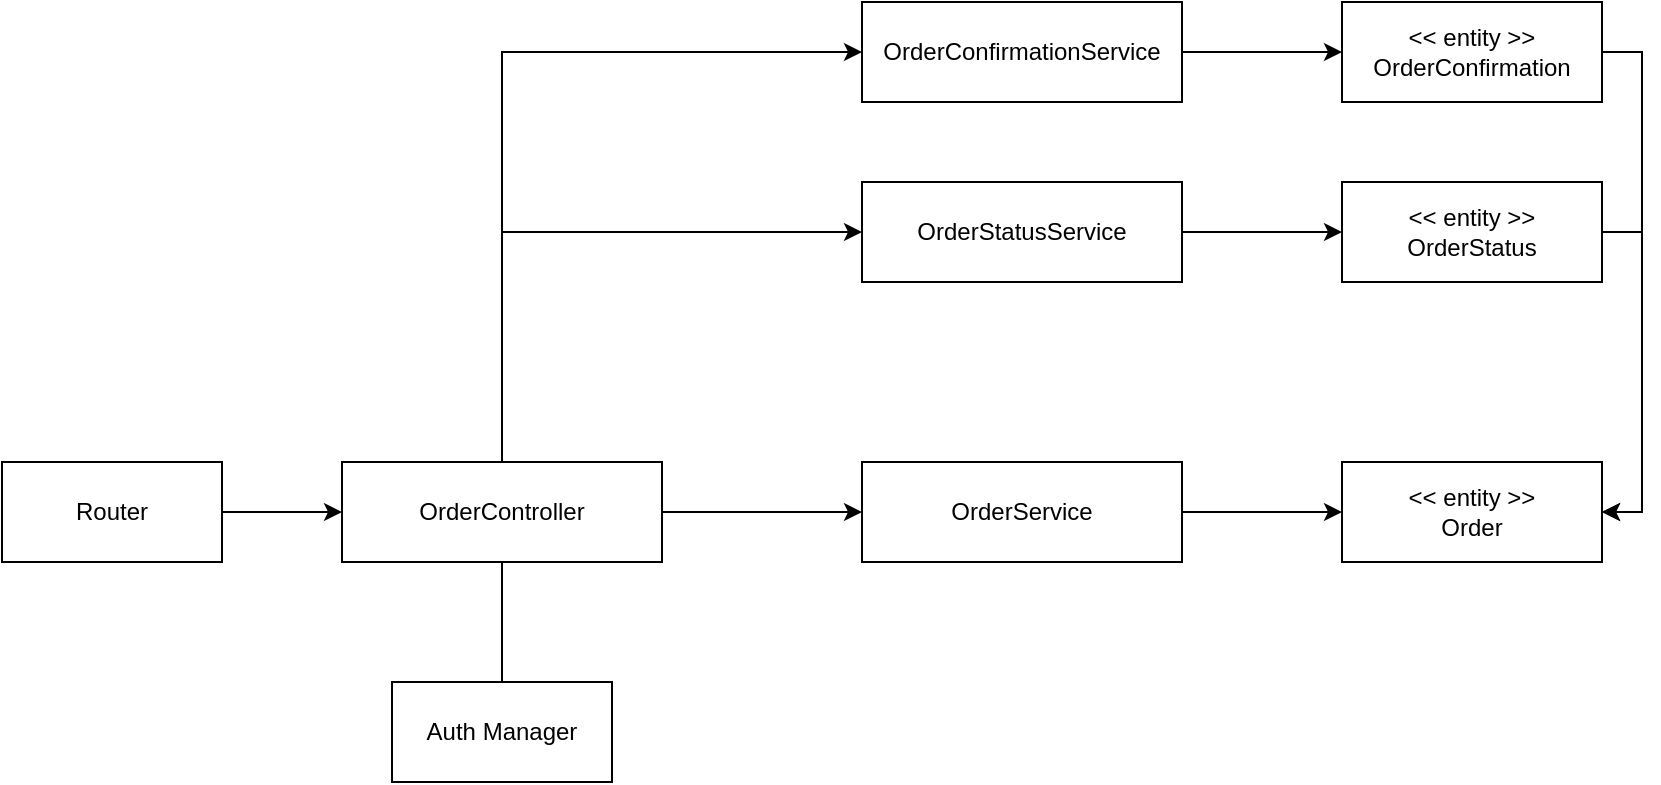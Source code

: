 <mxfile version="22.0.3" type="device" pages="3">
  <diagram name="Use Case" id="TEfxO8_WFks7vH1Z_05f">
    <mxGraphModel dx="1151" dy="1773" grid="1" gridSize="10" guides="1" tooltips="1" connect="1" arrows="1" fold="1" page="1" pageScale="1" pageWidth="850" pageHeight="1100" math="0" shadow="0">
      <root>
        <mxCell id="0" />
        <mxCell id="1" parent="0" />
        <mxCell id="fiiKQI696LGkyhBKNYqE-8" value="" style="edgeStyle=orthogonalEdgeStyle;rounded=0;orthogonalLoop=1;jettySize=auto;html=1;" edge="1" parent="1" source="fiiKQI696LGkyhBKNYqE-1" target="fiiKQI696LGkyhBKNYqE-5">
          <mxGeometry relative="1" as="geometry" />
        </mxCell>
        <mxCell id="fiiKQI696LGkyhBKNYqE-9" value="" style="edgeStyle=orthogonalEdgeStyle;rounded=0;orthogonalLoop=1;jettySize=auto;html=1;endArrow=none;endFill=0;" edge="1" parent="1" source="fiiKQI696LGkyhBKNYqE-1" target="fiiKQI696LGkyhBKNYqE-3">
          <mxGeometry relative="1" as="geometry" />
        </mxCell>
        <mxCell id="N1Z85GW_m6jJml6EbSMK-8" style="edgeStyle=orthogonalEdgeStyle;rounded=0;orthogonalLoop=1;jettySize=auto;html=1;entryX=0;entryY=0.5;entryDx=0;entryDy=0;exitX=0.5;exitY=0;exitDx=0;exitDy=0;" edge="1" parent="1" source="fiiKQI696LGkyhBKNYqE-1" target="N1Z85GW_m6jJml6EbSMK-1">
          <mxGeometry relative="1" as="geometry" />
        </mxCell>
        <mxCell id="N1Z85GW_m6jJml6EbSMK-9" style="edgeStyle=orthogonalEdgeStyle;rounded=0;orthogonalLoop=1;jettySize=auto;html=1;entryX=0;entryY=0.5;entryDx=0;entryDy=0;exitX=0.5;exitY=0;exitDx=0;exitDy=0;" edge="1" parent="1" source="fiiKQI696LGkyhBKNYqE-1" target="N1Z85GW_m6jJml6EbSMK-6">
          <mxGeometry relative="1" as="geometry" />
        </mxCell>
        <mxCell id="fiiKQI696LGkyhBKNYqE-1" value="OrderController" style="html=1;whiteSpace=wrap;" vertex="1" parent="1">
          <mxGeometry x="220" y="-20" width="160" height="50" as="geometry" />
        </mxCell>
        <mxCell id="fiiKQI696LGkyhBKNYqE-3" value="Auth Manager" style="html=1;whiteSpace=wrap;" vertex="1" parent="1">
          <mxGeometry x="245" y="90" width="110" height="50" as="geometry" />
        </mxCell>
        <mxCell id="fiiKQI696LGkyhBKNYqE-15" value="" style="edgeStyle=orthogonalEdgeStyle;rounded=0;orthogonalLoop=1;jettySize=auto;html=1;" edge="1" parent="1" source="fiiKQI696LGkyhBKNYqE-5" target="fiiKQI696LGkyhBKNYqE-12">
          <mxGeometry relative="1" as="geometry" />
        </mxCell>
        <mxCell id="fiiKQI696LGkyhBKNYqE-5" value="OrderService" style="html=1;whiteSpace=wrap;" vertex="1" parent="1">
          <mxGeometry x="480" y="-20" width="160" height="50" as="geometry" />
        </mxCell>
        <mxCell id="fiiKQI696LGkyhBKNYqE-12" value="&amp;lt;&amp;lt; entity &amp;gt;&amp;gt;&lt;br&gt;Order" style="html=1;whiteSpace=wrap;" vertex="1" parent="1">
          <mxGeometry x="720" y="-20" width="130" height="50" as="geometry" />
        </mxCell>
        <mxCell id="fiiKQI696LGkyhBKNYqE-35" style="edgeStyle=orthogonalEdgeStyle;rounded=0;orthogonalLoop=1;jettySize=auto;html=1;" edge="1" parent="1" source="fiiKQI696LGkyhBKNYqE-33" target="fiiKQI696LGkyhBKNYqE-1">
          <mxGeometry relative="1" as="geometry" />
        </mxCell>
        <mxCell id="fiiKQI696LGkyhBKNYqE-33" value="Router" style="html=1;whiteSpace=wrap;" vertex="1" parent="1">
          <mxGeometry x="50" y="-20" width="110" height="50" as="geometry" />
        </mxCell>
        <mxCell id="N1Z85GW_m6jJml6EbSMK-4" value="" style="edgeStyle=orthogonalEdgeStyle;rounded=0;orthogonalLoop=1;jettySize=auto;html=1;" edge="1" parent="1" source="N1Z85GW_m6jJml6EbSMK-1" target="N1Z85GW_m6jJml6EbSMK-3">
          <mxGeometry relative="1" as="geometry" />
        </mxCell>
        <mxCell id="N1Z85GW_m6jJml6EbSMK-1" value="OrderStatusService" style="html=1;whiteSpace=wrap;" vertex="1" parent="1">
          <mxGeometry x="480" y="-160" width="160" height="50" as="geometry" />
        </mxCell>
        <mxCell id="N1Z85GW_m6jJml6EbSMK-10" style="edgeStyle=orthogonalEdgeStyle;rounded=0;orthogonalLoop=1;jettySize=auto;html=1;entryX=1;entryY=0.5;entryDx=0;entryDy=0;exitX=1;exitY=0.5;exitDx=0;exitDy=0;" edge="1" parent="1" source="N1Z85GW_m6jJml6EbSMK-3" target="fiiKQI696LGkyhBKNYqE-12">
          <mxGeometry relative="1" as="geometry" />
        </mxCell>
        <mxCell id="N1Z85GW_m6jJml6EbSMK-3" value="&amp;lt;&amp;lt; entity &amp;gt;&amp;gt;&lt;br&gt;OrderStatus" style="html=1;whiteSpace=wrap;" vertex="1" parent="1">
          <mxGeometry x="720" y="-160" width="130" height="50" as="geometry" />
        </mxCell>
        <mxCell id="N1Z85GW_m6jJml6EbSMK-11" style="edgeStyle=orthogonalEdgeStyle;rounded=0;orthogonalLoop=1;jettySize=auto;html=1;entryX=1;entryY=0.5;entryDx=0;entryDy=0;exitX=1;exitY=0.5;exitDx=0;exitDy=0;" edge="1" parent="1" source="N1Z85GW_m6jJml6EbSMK-5" target="fiiKQI696LGkyhBKNYqE-12">
          <mxGeometry relative="1" as="geometry" />
        </mxCell>
        <mxCell id="N1Z85GW_m6jJml6EbSMK-5" value="&amp;lt;&amp;lt; entity &amp;gt;&amp;gt;&lt;br&gt;OrderConfirmation" style="html=1;whiteSpace=wrap;" vertex="1" parent="1">
          <mxGeometry x="720" y="-250" width="130" height="50" as="geometry" />
        </mxCell>
        <mxCell id="N1Z85GW_m6jJml6EbSMK-7" style="edgeStyle=orthogonalEdgeStyle;rounded=0;orthogonalLoop=1;jettySize=auto;html=1;" edge="1" parent="1" source="N1Z85GW_m6jJml6EbSMK-6" target="N1Z85GW_m6jJml6EbSMK-5">
          <mxGeometry relative="1" as="geometry" />
        </mxCell>
        <mxCell id="N1Z85GW_m6jJml6EbSMK-6" value="OrderConfirmationService" style="html=1;whiteSpace=wrap;" vertex="1" parent="1">
          <mxGeometry x="480" y="-250" width="160" height="50" as="geometry" />
        </mxCell>
      </root>
    </mxGraphModel>
  </diagram>
  <diagram id="AtcV4aKFvXnSEoEWO6WB" name="Logical">
    <mxGraphModel dx="2590" dy="2615" grid="1" gridSize="10" guides="1" tooltips="1" connect="1" arrows="1" fold="1" page="1" pageScale="1" pageWidth="850" pageHeight="1100" math="0" shadow="0">
      <root>
        <mxCell id="0" />
        <mxCell id="1" parent="0" />
        <mxCell id="vGsgT0Gbf7s0fRSy6tzb-1" value="" style="edgeStyle=orthogonalEdgeStyle;rounded=0;orthogonalLoop=1;jettySize=auto;html=1;" edge="1" parent="1" source="vGsgT0Gbf7s0fRSy6tzb-5" target="vGsgT0Gbf7s0fRSy6tzb-8">
          <mxGeometry relative="1" as="geometry" />
        </mxCell>
        <mxCell id="vGsgT0Gbf7s0fRSy6tzb-2" value="" style="edgeStyle=orthogonalEdgeStyle;rounded=0;orthogonalLoop=1;jettySize=auto;html=1;endArrow=none;endFill=0;" edge="1" parent="1" source="vGsgT0Gbf7s0fRSy6tzb-5" target="vGsgT0Gbf7s0fRSy6tzb-6">
          <mxGeometry relative="1" as="geometry" />
        </mxCell>
        <mxCell id="vGsgT0Gbf7s0fRSy6tzb-3" style="edgeStyle=orthogonalEdgeStyle;rounded=0;orthogonalLoop=1;jettySize=auto;html=1;entryX=0;entryY=0.5;entryDx=0;entryDy=0;exitX=0.5;exitY=0;exitDx=0;exitDy=0;" edge="1" parent="1" source="vGsgT0Gbf7s0fRSy6tzb-5" target="vGsgT0Gbf7s0fRSy6tzb-13">
          <mxGeometry relative="1" as="geometry" />
        </mxCell>
        <mxCell id="vGsgT0Gbf7s0fRSy6tzb-4" style="edgeStyle=orthogonalEdgeStyle;rounded=0;orthogonalLoop=1;jettySize=auto;html=1;entryX=0;entryY=0.5;entryDx=0;entryDy=0;exitX=0.5;exitY=0;exitDx=0;exitDy=0;" edge="1" parent="1" source="vGsgT0Gbf7s0fRSy6tzb-5" target="vGsgT0Gbf7s0fRSy6tzb-19">
          <mxGeometry relative="1" as="geometry" />
        </mxCell>
        <mxCell id="vGsgT0Gbf7s0fRSy6tzb-5" value="OrderController" style="html=1;whiteSpace=wrap;" vertex="1" parent="1">
          <mxGeometry x="220" y="-20" width="160" height="50" as="geometry" />
        </mxCell>
        <mxCell id="vGsgT0Gbf7s0fRSy6tzb-21" style="edgeStyle=orthogonalEdgeStyle;rounded=0;orthogonalLoop=1;jettySize=auto;html=1;" edge="1" parent="1" source="vGsgT0Gbf7s0fRSy6tzb-6" target="vGsgT0Gbf7s0fRSy6tzb-20">
          <mxGeometry relative="1" as="geometry" />
        </mxCell>
        <mxCell id="vGsgT0Gbf7s0fRSy6tzb-6" value="Auth Manager" style="html=1;whiteSpace=wrap;" vertex="1" parent="1">
          <mxGeometry x="245" y="70" width="110" height="50" as="geometry" />
        </mxCell>
        <mxCell id="vGsgT0Gbf7s0fRSy6tzb-7" value="" style="edgeStyle=orthogonalEdgeStyle;rounded=0;orthogonalLoop=1;jettySize=auto;html=1;" edge="1" parent="1" source="vGsgT0Gbf7s0fRSy6tzb-8" target="vGsgT0Gbf7s0fRSy6tzb-9">
          <mxGeometry relative="1" as="geometry" />
        </mxCell>
        <mxCell id="vGsgT0Gbf7s0fRSy6tzb-26" style="edgeStyle=orthogonalEdgeStyle;rounded=0;orthogonalLoop=1;jettySize=auto;html=1;exitX=0;exitY=0.25;exitDx=0;exitDy=0;entryX=1;entryY=0.5;entryDx=0;entryDy=0;" edge="1" parent="1" source="vGsgT0Gbf7s0fRSy6tzb-8" target="vGsgT0Gbf7s0fRSy6tzb-22">
          <mxGeometry relative="1" as="geometry" />
        </mxCell>
        <mxCell id="f30gwW_MKu_hwVnbn6P4-2" style="edgeStyle=orthogonalEdgeStyle;rounded=0;orthogonalLoop=1;jettySize=auto;html=1;entryX=0;entryY=0.5;entryDx=0;entryDy=0;" edge="1" parent="1" source="vGsgT0Gbf7s0fRSy6tzb-8" target="f30gwW_MKu_hwVnbn6P4-1">
          <mxGeometry relative="1" as="geometry" />
        </mxCell>
        <mxCell id="f30gwW_MKu_hwVnbn6P4-8" style="edgeStyle=orthogonalEdgeStyle;rounded=0;orthogonalLoop=1;jettySize=auto;html=1;entryX=0;entryY=0.5;entryDx=0;entryDy=0;" edge="1" parent="1" source="vGsgT0Gbf7s0fRSy6tzb-8" target="f30gwW_MKu_hwVnbn6P4-7">
          <mxGeometry relative="1" as="geometry" />
        </mxCell>
        <mxCell id="vGsgT0Gbf7s0fRSy6tzb-8" value="OrderService" style="html=1;whiteSpace=wrap;" vertex="1" parent="1">
          <mxGeometry x="480" y="-20" width="160" height="50" as="geometry" />
        </mxCell>
        <mxCell id="vGsgT0Gbf7s0fRSy6tzb-30" style="edgeStyle=orthogonalEdgeStyle;rounded=0;orthogonalLoop=1;jettySize=auto;html=1;exitX=0;exitY=0.25;exitDx=0;exitDy=0;entryX=0;entryY=0.5;entryDx=0;entryDy=0;" edge="1" parent="1" source="vGsgT0Gbf7s0fRSy6tzb-9" target="vGsgT0Gbf7s0fRSy6tzb-27">
          <mxGeometry relative="1" as="geometry" />
        </mxCell>
        <mxCell id="vGsgT0Gbf7s0fRSy6tzb-9" value="&amp;lt;&amp;lt; entity &amp;gt;&amp;gt;&lt;br&gt;Order" style="html=1;whiteSpace=wrap;" vertex="1" parent="1">
          <mxGeometry x="740" y="-20" width="130" height="50" as="geometry" />
        </mxCell>
        <mxCell id="vGsgT0Gbf7s0fRSy6tzb-10" style="edgeStyle=orthogonalEdgeStyle;rounded=0;orthogonalLoop=1;jettySize=auto;html=1;" edge="1" parent="1" source="vGsgT0Gbf7s0fRSy6tzb-11" target="vGsgT0Gbf7s0fRSy6tzb-5">
          <mxGeometry relative="1" as="geometry" />
        </mxCell>
        <mxCell id="vGsgT0Gbf7s0fRSy6tzb-11" value="Router" style="html=1;whiteSpace=wrap;" vertex="1" parent="1">
          <mxGeometry x="60" y="-20" width="110" height="50" as="geometry" />
        </mxCell>
        <mxCell id="vGsgT0Gbf7s0fRSy6tzb-12" value="" style="edgeStyle=orthogonalEdgeStyle;rounded=0;orthogonalLoop=1;jettySize=auto;html=1;" edge="1" parent="1" source="vGsgT0Gbf7s0fRSy6tzb-13" target="vGsgT0Gbf7s0fRSy6tzb-15">
          <mxGeometry relative="1" as="geometry" />
        </mxCell>
        <mxCell id="vGsgT0Gbf7s0fRSy6tzb-24" style="edgeStyle=orthogonalEdgeStyle;rounded=0;orthogonalLoop=1;jettySize=auto;html=1;entryX=1;entryY=0.5;entryDx=0;entryDy=0;exitX=0;exitY=0.25;exitDx=0;exitDy=0;" edge="1" parent="1" source="vGsgT0Gbf7s0fRSy6tzb-13" target="vGsgT0Gbf7s0fRSy6tzb-22">
          <mxGeometry relative="1" as="geometry" />
        </mxCell>
        <mxCell id="vGsgT0Gbf7s0fRSy6tzb-13" value="OrderStatusService" style="html=1;whiteSpace=wrap;" vertex="1" parent="1">
          <mxGeometry x="480" y="-110" width="160" height="50" as="geometry" />
        </mxCell>
        <mxCell id="vGsgT0Gbf7s0fRSy6tzb-14" style="edgeStyle=orthogonalEdgeStyle;rounded=0;orthogonalLoop=1;jettySize=auto;html=1;entryX=1;entryY=0.5;entryDx=0;entryDy=0;exitX=1;exitY=0.5;exitDx=0;exitDy=0;" edge="1" parent="1" source="vGsgT0Gbf7s0fRSy6tzb-15" target="vGsgT0Gbf7s0fRSy6tzb-9">
          <mxGeometry relative="1" as="geometry" />
        </mxCell>
        <mxCell id="vGsgT0Gbf7s0fRSy6tzb-29" style="edgeStyle=orthogonalEdgeStyle;rounded=0;orthogonalLoop=1;jettySize=auto;html=1;exitX=0;exitY=0.25;exitDx=0;exitDy=0;entryX=0;entryY=0.5;entryDx=0;entryDy=0;" edge="1" parent="1" source="vGsgT0Gbf7s0fRSy6tzb-15" target="vGsgT0Gbf7s0fRSy6tzb-27">
          <mxGeometry relative="1" as="geometry" />
        </mxCell>
        <mxCell id="vGsgT0Gbf7s0fRSy6tzb-15" value="&amp;lt;&amp;lt; entity &amp;gt;&amp;gt;&lt;br&gt;OrderStatus" style="html=1;whiteSpace=wrap;" vertex="1" parent="1">
          <mxGeometry x="740" y="-110" width="130" height="50" as="geometry" />
        </mxCell>
        <mxCell id="vGsgT0Gbf7s0fRSy6tzb-16" style="edgeStyle=orthogonalEdgeStyle;rounded=0;orthogonalLoop=1;jettySize=auto;html=1;entryX=1;entryY=0.5;entryDx=0;entryDy=0;exitX=1;exitY=0.5;exitDx=0;exitDy=0;" edge="1" parent="1" source="vGsgT0Gbf7s0fRSy6tzb-17" target="vGsgT0Gbf7s0fRSy6tzb-9">
          <mxGeometry relative="1" as="geometry" />
        </mxCell>
        <mxCell id="vGsgT0Gbf7s0fRSy6tzb-28" style="edgeStyle=orthogonalEdgeStyle;rounded=0;orthogonalLoop=1;jettySize=auto;html=1;exitX=0;exitY=0.25;exitDx=0;exitDy=0;entryX=0;entryY=0.5;entryDx=0;entryDy=0;" edge="1" parent="1" source="vGsgT0Gbf7s0fRSy6tzb-17" target="vGsgT0Gbf7s0fRSy6tzb-27">
          <mxGeometry relative="1" as="geometry" />
        </mxCell>
        <mxCell id="vGsgT0Gbf7s0fRSy6tzb-17" value="&amp;lt;&amp;lt; entity &amp;gt;&amp;gt;&lt;br&gt;OrderConfirmation" style="html=1;whiteSpace=wrap;" vertex="1" parent="1">
          <mxGeometry x="740" y="-200" width="130" height="50" as="geometry" />
        </mxCell>
        <mxCell id="vGsgT0Gbf7s0fRSy6tzb-18" style="edgeStyle=orthogonalEdgeStyle;rounded=0;orthogonalLoop=1;jettySize=auto;html=1;" edge="1" parent="1" source="vGsgT0Gbf7s0fRSy6tzb-19" target="vGsgT0Gbf7s0fRSy6tzb-17">
          <mxGeometry relative="1" as="geometry" />
        </mxCell>
        <mxCell id="vGsgT0Gbf7s0fRSy6tzb-25" style="edgeStyle=orthogonalEdgeStyle;rounded=0;orthogonalLoop=1;jettySize=auto;html=1;exitX=0;exitY=0.25;exitDx=0;exitDy=0;entryX=1;entryY=0.5;entryDx=0;entryDy=0;" edge="1" parent="1" source="vGsgT0Gbf7s0fRSy6tzb-19" target="vGsgT0Gbf7s0fRSy6tzb-22">
          <mxGeometry relative="1" as="geometry" />
        </mxCell>
        <mxCell id="vGsgT0Gbf7s0fRSy6tzb-19" value="OrderConfirmationService" style="html=1;whiteSpace=wrap;" vertex="1" parent="1">
          <mxGeometry x="480" y="-200" width="160" height="50" as="geometry" />
        </mxCell>
        <mxCell id="vGsgT0Gbf7s0fRSy6tzb-20" value="KeycloakClient" style="html=1;whiteSpace=wrap;" vertex="1" parent="1">
          <mxGeometry x="245" y="150" width="110" height="50" as="geometry" />
        </mxCell>
        <mxCell id="vGsgT0Gbf7s0fRSy6tzb-31" style="edgeStyle=orthogonalEdgeStyle;rounded=0;orthogonalLoop=1;jettySize=auto;html=1;entryX=0;entryY=0.25;entryDx=0;entryDy=0;exitX=1;exitY=0.25;exitDx=0;exitDy=0;" edge="1" parent="1" source="vGsgT0Gbf7s0fRSy6tzb-22" target="vGsgT0Gbf7s0fRSy6tzb-27">
          <mxGeometry relative="1" as="geometry" />
        </mxCell>
        <mxCell id="f30gwW_MKu_hwVnbn6P4-5" style="edgeStyle=orthogonalEdgeStyle;rounded=0;orthogonalLoop=1;jettySize=auto;html=1;" edge="1" parent="1" source="vGsgT0Gbf7s0fRSy6tzb-22" target="f30gwW_MKu_hwVnbn6P4-3">
          <mxGeometry relative="1" as="geometry" />
        </mxCell>
        <mxCell id="vGsgT0Gbf7s0fRSy6tzb-22" value="&amp;lt;&amp;lt; abstract &amp;gt;&amp;gt;&lt;br&gt;BaseService" style="html=1;whiteSpace=wrap;" vertex="1" parent="1">
          <mxGeometry x="280" y="-320" width="160" height="50" as="geometry" />
        </mxCell>
        <mxCell id="vGsgT0Gbf7s0fRSy6tzb-27" value="&amp;lt;&amp;lt; abstract &amp;gt;&amp;gt;&lt;br&gt;BaseEntity" style="html=1;whiteSpace=wrap;" vertex="1" parent="1">
          <mxGeometry x="740" y="-320" width="130" height="50" as="geometry" />
        </mxCell>
        <mxCell id="f30gwW_MKu_hwVnbn6P4-1" value="OrderDTO" style="html=1;whiteSpace=wrap;" vertex="1" parent="1">
          <mxGeometry x="740" y="70" width="130" height="50" as="geometry" />
        </mxCell>
        <mxCell id="f30gwW_MKu_hwVnbn6P4-6" style="edgeStyle=orthogonalEdgeStyle;rounded=0;orthogonalLoop=1;jettySize=auto;html=1;" edge="1" parent="1" source="f30gwW_MKu_hwVnbn6P4-3" target="f30gwW_MKu_hwVnbn6P4-4">
          <mxGeometry relative="1" as="geometry" />
        </mxCell>
        <mxCell id="f30gwW_MKu_hwVnbn6P4-3" value="SessionManager" style="html=1;whiteSpace=wrap;" vertex="1" parent="1">
          <mxGeometry x="280" y="-420" width="160" height="50" as="geometry" />
        </mxCell>
        <mxCell id="f30gwW_MKu_hwVnbn6P4-4" value="Session" style="html=1;whiteSpace=wrap;" vertex="1" parent="1">
          <mxGeometry x="280" y="-510" width="160" height="50" as="geometry" />
        </mxCell>
        <mxCell id="f30gwW_MKu_hwVnbn6P4-7" value="OrderStatusUpdateDTO" style="html=1;whiteSpace=wrap;" vertex="1" parent="1">
          <mxGeometry x="740" y="140" width="130" height="50" as="geometry" />
        </mxCell>
      </root>
    </mxGraphModel>
  </diagram>
  <diagram id="VAT3mY56ua2n9i9pOg9V" name="Implementation">
    <mxGraphModel dx="2590" dy="2615" grid="1" gridSize="10" guides="1" tooltips="1" connect="1" arrows="1" fold="1" page="1" pageScale="1" pageWidth="850" pageHeight="1100" math="0" shadow="0">
      <root>
        <mxCell id="0" />
        <mxCell id="1" parent="0" />
        <mxCell id="kRkmtS1reu3eZ43qBKc3-1" value="" style="edgeStyle=orthogonalEdgeStyle;rounded=0;orthogonalLoop=1;jettySize=auto;html=1;" edge="1" parent="1" source="kRkmtS1reu3eZ43qBKc3-5" target="kRkmtS1reu3eZ43qBKc3-12">
          <mxGeometry relative="1" as="geometry" />
        </mxCell>
        <mxCell id="kRkmtS1reu3eZ43qBKc3-2" value="" style="edgeStyle=orthogonalEdgeStyle;rounded=0;orthogonalLoop=1;jettySize=auto;html=1;endArrow=none;endFill=0;" edge="1" parent="1" source="kRkmtS1reu3eZ43qBKc3-5" target="kRkmtS1reu3eZ43qBKc3-7">
          <mxGeometry relative="1" as="geometry" />
        </mxCell>
        <mxCell id="kRkmtS1reu3eZ43qBKc3-3" style="edgeStyle=orthogonalEdgeStyle;rounded=0;orthogonalLoop=1;jettySize=auto;html=1;entryX=0;entryY=0.5;entryDx=0;entryDy=0;exitX=0.5;exitY=0;exitDx=0;exitDy=0;" edge="1" parent="1" source="kRkmtS1reu3eZ43qBKc3-5" target="kRkmtS1reu3eZ43qBKc3-19">
          <mxGeometry relative="1" as="geometry" />
        </mxCell>
        <mxCell id="kRkmtS1reu3eZ43qBKc3-4" style="edgeStyle=orthogonalEdgeStyle;rounded=0;orthogonalLoop=1;jettySize=auto;html=1;entryX=0;entryY=0.5;entryDx=0;entryDy=0;exitX=0.5;exitY=0;exitDx=0;exitDy=0;" edge="1" parent="1" source="kRkmtS1reu3eZ43qBKc3-5" target="kRkmtS1reu3eZ43qBKc3-28">
          <mxGeometry relative="1" as="geometry" />
        </mxCell>
        <mxCell id="kRkmtS1reu3eZ43qBKc3-5" value="OrderController" style="html=1;whiteSpace=wrap;" vertex="1" parent="1">
          <mxGeometry x="220" y="-20" width="160" height="50" as="geometry" />
        </mxCell>
        <mxCell id="kRkmtS1reu3eZ43qBKc3-6" style="edgeStyle=orthogonalEdgeStyle;rounded=0;orthogonalLoop=1;jettySize=auto;html=1;" edge="1" parent="1" source="kRkmtS1reu3eZ43qBKc3-7" target="kRkmtS1reu3eZ43qBKc3-29">
          <mxGeometry relative="1" as="geometry" />
        </mxCell>
        <mxCell id="kRkmtS1reu3eZ43qBKc3-7" value="Auth Manager" style="html=1;whiteSpace=wrap;" vertex="1" parent="1">
          <mxGeometry x="245" y="70" width="110" height="50" as="geometry" />
        </mxCell>
        <mxCell id="kRkmtS1reu3eZ43qBKc3-8" value="" style="edgeStyle=orthogonalEdgeStyle;rounded=0;orthogonalLoop=1;jettySize=auto;html=1;" edge="1" parent="1" source="kRkmtS1reu3eZ43qBKc3-12" target="kRkmtS1reu3eZ43qBKc3-14">
          <mxGeometry relative="1" as="geometry" />
        </mxCell>
        <mxCell id="kRkmtS1reu3eZ43qBKc3-9" style="edgeStyle=orthogonalEdgeStyle;rounded=0;orthogonalLoop=1;jettySize=auto;html=1;exitX=0;exitY=0.25;exitDx=0;exitDy=0;entryX=1;entryY=0.5;entryDx=0;entryDy=0;" edge="1" parent="1" source="kRkmtS1reu3eZ43qBKc3-12" target="kRkmtS1reu3eZ43qBKc3-32">
          <mxGeometry relative="1" as="geometry" />
        </mxCell>
        <mxCell id="kRkmtS1reu3eZ43qBKc3-10" style="edgeStyle=orthogonalEdgeStyle;rounded=0;orthogonalLoop=1;jettySize=auto;html=1;entryX=0;entryY=0.5;entryDx=0;entryDy=0;" edge="1" parent="1" source="kRkmtS1reu3eZ43qBKc3-12" target="kRkmtS1reu3eZ43qBKc3-34">
          <mxGeometry relative="1" as="geometry" />
        </mxCell>
        <mxCell id="kRkmtS1reu3eZ43qBKc3-11" style="edgeStyle=orthogonalEdgeStyle;rounded=0;orthogonalLoop=1;jettySize=auto;html=1;entryX=0;entryY=0.5;entryDx=0;entryDy=0;" edge="1" parent="1" source="kRkmtS1reu3eZ43qBKc3-12" target="kRkmtS1reu3eZ43qBKc3-38">
          <mxGeometry relative="1" as="geometry" />
        </mxCell>
        <mxCell id="XG4IslfV-Pxhvq0_3yna-45" style="edgeStyle=orthogonalEdgeStyle;rounded=0;orthogonalLoop=1;jettySize=auto;html=1;entryX=0;entryY=0.5;entryDx=0;entryDy=0;" edge="1" parent="1" source="kRkmtS1reu3eZ43qBKc3-12" target="XG4IslfV-Pxhvq0_3yna-44">
          <mxGeometry relative="1" as="geometry" />
        </mxCell>
        <mxCell id="kRkmtS1reu3eZ43qBKc3-12" value="OrderService" style="html=1;whiteSpace=wrap;" vertex="1" parent="1">
          <mxGeometry x="480" y="-20" width="160" height="50" as="geometry" />
        </mxCell>
        <mxCell id="kRkmtS1reu3eZ43qBKc3-13" style="edgeStyle=orthogonalEdgeStyle;rounded=0;orthogonalLoop=1;jettySize=auto;html=1;exitX=0;exitY=0.25;exitDx=0;exitDy=0;entryX=0;entryY=0.5;entryDx=0;entryDy=0;" edge="1" parent="1" source="kRkmtS1reu3eZ43qBKc3-14" target="kRkmtS1reu3eZ43qBKc3-33">
          <mxGeometry relative="1" as="geometry" />
        </mxCell>
        <mxCell id="kRkmtS1reu3eZ43qBKc3-14" value="&amp;lt;&amp;lt; entity &amp;gt;&amp;gt;&lt;br&gt;Order" style="html=1;whiteSpace=wrap;" vertex="1" parent="1">
          <mxGeometry x="740" y="-20" width="130" height="50" as="geometry" />
        </mxCell>
        <mxCell id="kRkmtS1reu3eZ43qBKc3-15" style="edgeStyle=orthogonalEdgeStyle;rounded=0;orthogonalLoop=1;jettySize=auto;html=1;" edge="1" parent="1" source="kRkmtS1reu3eZ43qBKc3-16" target="kRkmtS1reu3eZ43qBKc3-5">
          <mxGeometry relative="1" as="geometry" />
        </mxCell>
        <mxCell id="kRkmtS1reu3eZ43qBKc3-16" value="Router" style="html=1;whiteSpace=wrap;" vertex="1" parent="1">
          <mxGeometry x="60" y="-20" width="110" height="50" as="geometry" />
        </mxCell>
        <mxCell id="kRkmtS1reu3eZ43qBKc3-17" value="" style="edgeStyle=orthogonalEdgeStyle;rounded=0;orthogonalLoop=1;jettySize=auto;html=1;" edge="1" parent="1" source="kRkmtS1reu3eZ43qBKc3-19" target="kRkmtS1reu3eZ43qBKc3-22">
          <mxGeometry relative="1" as="geometry" />
        </mxCell>
        <mxCell id="kRkmtS1reu3eZ43qBKc3-18" style="edgeStyle=orthogonalEdgeStyle;rounded=0;orthogonalLoop=1;jettySize=auto;html=1;entryX=1;entryY=0.5;entryDx=0;entryDy=0;exitX=0;exitY=0.25;exitDx=0;exitDy=0;" edge="1" parent="1" source="kRkmtS1reu3eZ43qBKc3-19" target="kRkmtS1reu3eZ43qBKc3-32">
          <mxGeometry relative="1" as="geometry" />
        </mxCell>
        <mxCell id="kRkmtS1reu3eZ43qBKc3-19" value="OrderStatusService" style="html=1;whiteSpace=wrap;" vertex="1" parent="1">
          <mxGeometry x="480" y="-110" width="160" height="50" as="geometry" />
        </mxCell>
        <mxCell id="kRkmtS1reu3eZ43qBKc3-20" style="edgeStyle=orthogonalEdgeStyle;rounded=0;orthogonalLoop=1;jettySize=auto;html=1;entryX=1;entryY=0.5;entryDx=0;entryDy=0;exitX=1;exitY=0.5;exitDx=0;exitDy=0;" edge="1" parent="1" source="kRkmtS1reu3eZ43qBKc3-22" target="kRkmtS1reu3eZ43qBKc3-14">
          <mxGeometry relative="1" as="geometry" />
        </mxCell>
        <mxCell id="kRkmtS1reu3eZ43qBKc3-21" style="edgeStyle=orthogonalEdgeStyle;rounded=0;orthogonalLoop=1;jettySize=auto;html=1;exitX=0;exitY=0.25;exitDx=0;exitDy=0;entryX=0;entryY=0.5;entryDx=0;entryDy=0;" edge="1" parent="1" source="kRkmtS1reu3eZ43qBKc3-22" target="kRkmtS1reu3eZ43qBKc3-33">
          <mxGeometry relative="1" as="geometry" />
        </mxCell>
        <mxCell id="kRkmtS1reu3eZ43qBKc3-22" value="&amp;lt;&amp;lt; entity &amp;gt;&amp;gt;&lt;br&gt;OrderStatus" style="html=1;whiteSpace=wrap;" vertex="1" parent="1">
          <mxGeometry x="740" y="-110" width="130" height="50" as="geometry" />
        </mxCell>
        <mxCell id="kRkmtS1reu3eZ43qBKc3-23" style="edgeStyle=orthogonalEdgeStyle;rounded=0;orthogonalLoop=1;jettySize=auto;html=1;entryX=1;entryY=0.5;entryDx=0;entryDy=0;exitX=1;exitY=0.5;exitDx=0;exitDy=0;" edge="1" parent="1" source="kRkmtS1reu3eZ43qBKc3-25" target="kRkmtS1reu3eZ43qBKc3-14">
          <mxGeometry relative="1" as="geometry" />
        </mxCell>
        <mxCell id="kRkmtS1reu3eZ43qBKc3-24" style="edgeStyle=orthogonalEdgeStyle;rounded=0;orthogonalLoop=1;jettySize=auto;html=1;exitX=0;exitY=0.25;exitDx=0;exitDy=0;entryX=0;entryY=0.5;entryDx=0;entryDy=0;" edge="1" parent="1" source="kRkmtS1reu3eZ43qBKc3-25" target="kRkmtS1reu3eZ43qBKc3-33">
          <mxGeometry relative="1" as="geometry" />
        </mxCell>
        <mxCell id="kRkmtS1reu3eZ43qBKc3-25" value="&amp;lt;&amp;lt; entity &amp;gt;&amp;gt;&lt;br&gt;OrderConfirmation" style="html=1;whiteSpace=wrap;" vertex="1" parent="1">
          <mxGeometry x="740" y="-200" width="130" height="50" as="geometry" />
        </mxCell>
        <mxCell id="kRkmtS1reu3eZ43qBKc3-26" style="edgeStyle=orthogonalEdgeStyle;rounded=0;orthogonalLoop=1;jettySize=auto;html=1;" edge="1" parent="1" source="kRkmtS1reu3eZ43qBKc3-28" target="kRkmtS1reu3eZ43qBKc3-25">
          <mxGeometry relative="1" as="geometry" />
        </mxCell>
        <mxCell id="kRkmtS1reu3eZ43qBKc3-27" style="edgeStyle=orthogonalEdgeStyle;rounded=0;orthogonalLoop=1;jettySize=auto;html=1;exitX=0;exitY=0.25;exitDx=0;exitDy=0;entryX=1;entryY=0.5;entryDx=0;entryDy=0;" edge="1" parent="1" source="kRkmtS1reu3eZ43qBKc3-28" target="kRkmtS1reu3eZ43qBKc3-32">
          <mxGeometry relative="1" as="geometry" />
        </mxCell>
        <mxCell id="kRkmtS1reu3eZ43qBKc3-28" value="OrderConfirmationService" style="html=1;whiteSpace=wrap;" vertex="1" parent="1">
          <mxGeometry x="480" y="-200" width="160" height="50" as="geometry" />
        </mxCell>
        <mxCell id="kRkmtS1reu3eZ43qBKc3-29" value="KeycloakClient" style="html=1;whiteSpace=wrap;" vertex="1" parent="1">
          <mxGeometry x="245" y="150" width="110" height="50" as="geometry" />
        </mxCell>
        <mxCell id="kRkmtS1reu3eZ43qBKc3-30" style="edgeStyle=orthogonalEdgeStyle;rounded=0;orthogonalLoop=1;jettySize=auto;html=1;entryX=0;entryY=0.25;entryDx=0;entryDy=0;exitX=1;exitY=0.25;exitDx=0;exitDy=0;" edge="1" parent="1" source="kRkmtS1reu3eZ43qBKc3-32" target="kRkmtS1reu3eZ43qBKc3-33">
          <mxGeometry relative="1" as="geometry" />
        </mxCell>
        <mxCell id="kRkmtS1reu3eZ43qBKc3-31" style="edgeStyle=orthogonalEdgeStyle;rounded=0;orthogonalLoop=1;jettySize=auto;html=1;" edge="1" parent="1" source="kRkmtS1reu3eZ43qBKc3-32" target="kRkmtS1reu3eZ43qBKc3-36">
          <mxGeometry relative="1" as="geometry" />
        </mxCell>
        <mxCell id="kRkmtS1reu3eZ43qBKc3-32" value="BaseService&lt;br&gt;{abstract}" style="html=1;whiteSpace=wrap;" vertex="1" parent="1">
          <mxGeometry x="280" y="-320" width="160" height="50" as="geometry" />
        </mxCell>
        <mxCell id="kRkmtS1reu3eZ43qBKc3-33" value="&amp;lt;&amp;lt; entity &amp;gt;&amp;gt;&lt;br&gt;BaseEntity&lt;br&gt;{abstract}" style="html=1;whiteSpace=wrap;" vertex="1" parent="1">
          <mxGeometry x="740" y="-320" width="130" height="50" as="geometry" />
        </mxCell>
        <mxCell id="kRkmtS1reu3eZ43qBKc3-34" value="OrderDTO" style="html=1;whiteSpace=wrap;" vertex="1" parent="1">
          <mxGeometry x="740" y="100" width="130" height="50" as="geometry" />
        </mxCell>
        <mxCell id="kRkmtS1reu3eZ43qBKc3-35" style="edgeStyle=orthogonalEdgeStyle;rounded=0;orthogonalLoop=1;jettySize=auto;html=1;" edge="1" parent="1" source="kRkmtS1reu3eZ43qBKc3-36" target="kRkmtS1reu3eZ43qBKc3-37">
          <mxGeometry relative="1" as="geometry" />
        </mxCell>
        <mxCell id="kRkmtS1reu3eZ43qBKc3-36" value="SessionManager" style="html=1;whiteSpace=wrap;" vertex="1" parent="1">
          <mxGeometry x="280" y="-420" width="160" height="50" as="geometry" />
        </mxCell>
        <mxCell id="kRkmtS1reu3eZ43qBKc3-37" value="Session" style="html=1;whiteSpace=wrap;" vertex="1" parent="1">
          <mxGeometry x="280" y="-510" width="160" height="50" as="geometry" />
        </mxCell>
        <mxCell id="kRkmtS1reu3eZ43qBKc3-38" value="OrderStatusUpdateDTO" style="html=1;whiteSpace=wrap;" vertex="1" parent="1">
          <mxGeometry x="740" y="170" width="130" height="50" as="geometry" />
        </mxCell>
        <mxCell id="XG4IslfV-Pxhvq0_3yna-9" value="&lt;span style=&quot;font-weight: normal;&quot;&gt;&amp;lt;&amp;lt; entity &amp;gt;&amp;gt;&lt;/span&gt;&lt;br&gt;BaseEntity&lt;br&gt;&lt;span style=&quot;font-weight: normal;&quot;&gt;{abstract}&lt;/span&gt;" style="swimlane;fontStyle=1;align=center;verticalAlign=top;childLayout=stackLayout;horizontal=1;startSize=60;horizontalStack=0;resizeParent=1;resizeParentMax=0;resizeLast=0;collapsible=1;marginBottom=0;whiteSpace=wrap;html=1;" vertex="1" parent="1">
          <mxGeometry x="1820" y="-890" width="220" height="94" as="geometry" />
        </mxCell>
        <mxCell id="XG4IslfV-Pxhvq0_3yna-11" value="" style="line;strokeWidth=1;fillColor=none;align=left;verticalAlign=middle;spacingTop=-1;spacingLeft=3;spacingRight=3;rotatable=0;labelPosition=right;points=[];portConstraint=eastwest;strokeColor=inherit;" vertex="1" parent="XG4IslfV-Pxhvq0_3yna-9">
          <mxGeometry y="60" width="220" height="8" as="geometry" />
        </mxCell>
        <mxCell id="XG4IslfV-Pxhvq0_3yna-12" value="- __tablename__(): str" style="text;strokeColor=none;fillColor=none;align=left;verticalAlign=top;spacingLeft=4;spacingRight=4;overflow=hidden;rotatable=0;points=[[0,0.5],[1,0.5]];portConstraint=eastwest;whiteSpace=wrap;html=1;" vertex="1" parent="XG4IslfV-Pxhvq0_3yna-9">
          <mxGeometry y="68" width="220" height="26" as="geometry" />
        </mxCell>
        <mxCell id="XG4IslfV-Pxhvq0_3yna-25" style="edgeStyle=orthogonalEdgeStyle;rounded=0;orthogonalLoop=1;jettySize=auto;html=1;endArrow=block;endFill=0;" edge="1" parent="1" source="XG4IslfV-Pxhvq0_3yna-26" target="XG4IslfV-Pxhvq0_3yna-9">
          <mxGeometry relative="1" as="geometry">
            <mxPoint x="1930" y="-661" as="sourcePoint" />
          </mxGeometry>
        </mxCell>
        <mxCell id="XG4IslfV-Pxhvq0_3yna-26" value="&lt;span style=&quot;font-weight: normal;&quot;&gt;&amp;lt;&amp;lt; entity &amp;gt;&amp;gt;&lt;/span&gt;&lt;br&gt;TimeStamped&lt;br&gt;&lt;span style=&quot;font-weight: normal;&quot;&gt;{abstract}&lt;/span&gt;" style="swimlane;fontStyle=1;align=center;verticalAlign=top;childLayout=stackLayout;horizontal=1;startSize=60;horizontalStack=0;resizeParent=1;resizeParentMax=0;resizeLast=0;collapsible=1;marginBottom=0;whiteSpace=wrap;html=1;" vertex="1" parent="1">
          <mxGeometry x="1820" y="-750" width="220" height="120" as="geometry" />
        </mxCell>
        <mxCell id="XG4IslfV-Pxhvq0_3yna-28" value="- createdAt: timestamp" style="text;strokeColor=none;fillColor=none;align=left;verticalAlign=top;spacingLeft=4;spacingRight=4;overflow=hidden;rotatable=0;points=[[0,0.5],[1,0.5]];portConstraint=eastwest;whiteSpace=wrap;html=1;" vertex="1" parent="XG4IslfV-Pxhvq0_3yna-26">
          <mxGeometry y="60" width="220" height="26" as="geometry" />
        </mxCell>
        <mxCell id="XG4IslfV-Pxhvq0_3yna-29" value="- updatedAt: timestamp" style="text;strokeColor=none;fillColor=none;align=left;verticalAlign=top;spacingLeft=4;spacingRight=4;overflow=hidden;rotatable=0;points=[[0,0.5],[1,0.5]];portConstraint=eastwest;whiteSpace=wrap;html=1;" vertex="1" parent="XG4IslfV-Pxhvq0_3yna-26">
          <mxGeometry y="86" width="220" height="26" as="geometry" />
        </mxCell>
        <mxCell id="XG4IslfV-Pxhvq0_3yna-30" value="" style="line;strokeWidth=1;fillColor=none;align=left;verticalAlign=middle;spacingTop=-1;spacingLeft=3;spacingRight=3;rotatable=0;labelPosition=right;points=[];portConstraint=eastwest;strokeColor=inherit;" vertex="1" parent="XG4IslfV-Pxhvq0_3yna-26">
          <mxGeometry y="112" width="220" height="8" as="geometry" />
        </mxCell>
        <mxCell id="XG4IslfV-Pxhvq0_3yna-37" style="edgeStyle=orthogonalEdgeStyle;rounded=0;orthogonalLoop=1;jettySize=auto;html=1;endArrow=block;endFill=0;" edge="1" parent="1" source="XG4IslfV-Pxhvq0_3yna-32" target="XG4IslfV-Pxhvq0_3yna-26">
          <mxGeometry relative="1" as="geometry" />
        </mxCell>
        <mxCell id="XG4IslfV-Pxhvq0_3yna-32" value="&lt;span style=&quot;font-weight: normal;&quot;&gt;&amp;lt;&amp;lt; entity &amp;gt;&amp;gt;&lt;/span&gt;&lt;br&gt;TimeStampedWithId&lt;br&gt;&lt;span style=&quot;font-weight: normal;&quot;&gt;{abstract}&lt;/span&gt;" style="swimlane;fontStyle=1;align=center;verticalAlign=top;childLayout=stackLayout;horizontal=1;startSize=60;horizontalStack=0;resizeParent=1;resizeParentMax=0;resizeLast=0;collapsible=1;marginBottom=0;whiteSpace=wrap;html=1;" vertex="1" parent="1">
          <mxGeometry x="1820" y="-590" width="220" height="94" as="geometry" />
        </mxCell>
        <mxCell id="XG4IslfV-Pxhvq0_3yna-33" value="- id: uuid" style="text;strokeColor=none;fillColor=none;align=left;verticalAlign=top;spacingLeft=4;spacingRight=4;overflow=hidden;rotatable=0;points=[[0,0.5],[1,0.5]];portConstraint=eastwest;whiteSpace=wrap;html=1;" vertex="1" parent="XG4IslfV-Pxhvq0_3yna-32">
          <mxGeometry y="60" width="220" height="26" as="geometry" />
        </mxCell>
        <mxCell id="XG4IslfV-Pxhvq0_3yna-35" value="" style="line;strokeWidth=1;fillColor=none;align=left;verticalAlign=middle;spacingTop=-1;spacingLeft=3;spacingRight=3;rotatable=0;labelPosition=right;points=[];portConstraint=eastwest;strokeColor=inherit;" vertex="1" parent="XG4IslfV-Pxhvq0_3yna-32">
          <mxGeometry y="86" width="220" height="8" as="geometry" />
        </mxCell>
        <mxCell id="XG4IslfV-Pxhvq0_3yna-39" value="BaseService&lt;br&gt;&lt;span style=&quot;font-weight: normal;&quot;&gt;{abstract}&lt;/span&gt;" style="swimlane;fontStyle=1;align=center;verticalAlign=top;childLayout=stackLayout;horizontal=1;startSize=50;horizontalStack=0;resizeParent=1;resizeParentMax=0;resizeLast=0;collapsible=1;marginBottom=0;whiteSpace=wrap;html=1;" vertex="1" parent="1">
          <mxGeometry x="270" y="-760" width="220" height="84" as="geometry" />
        </mxCell>
        <mxCell id="XG4IslfV-Pxhvq0_3yna-40" value="" style="line;strokeWidth=1;fillColor=none;align=left;verticalAlign=middle;spacingTop=-1;spacingLeft=3;spacingRight=3;rotatable=0;labelPosition=right;points=[];portConstraint=eastwest;strokeColor=inherit;" vertex="1" parent="XG4IslfV-Pxhvq0_3yna-39">
          <mxGeometry y="50" width="220" height="8" as="geometry" />
        </mxCell>
        <mxCell id="XG4IslfV-Pxhvq0_3yna-41" value="- __tablename__(): str" style="text;strokeColor=none;fillColor=none;align=left;verticalAlign=top;spacingLeft=4;spacingRight=4;overflow=hidden;rotatable=0;points=[[0,0.5],[1,0.5]];portConstraint=eastwest;whiteSpace=wrap;html=1;" vertex="1" parent="XG4IslfV-Pxhvq0_3yna-39">
          <mxGeometry y="58" width="220" height="26" as="geometry" />
        </mxCell>
        <mxCell id="XG4IslfV-Pxhvq0_3yna-44" value="UserDTO" style="html=1;whiteSpace=wrap;" vertex="1" parent="1">
          <mxGeometry x="740" y="240" width="130" height="50" as="geometry" />
        </mxCell>
        <mxCell id="XG4IslfV-Pxhvq0_3yna-50" style="edgeStyle=orthogonalEdgeStyle;rounded=0;orthogonalLoop=1;jettySize=auto;html=1;endArrow=block;endFill=0;dashed=1;" edge="1" parent="1" source="XG4IslfV-Pxhvq0_3yna-46" target="XG4IslfV-Pxhvq0_3yna-32">
          <mxGeometry relative="1" as="geometry" />
        </mxCell>
        <mxCell id="XG4IslfV-Pxhvq0_3yna-54" style="edgeStyle=orthogonalEdgeStyle;rounded=0;orthogonalLoop=1;jettySize=auto;html=1;endArrow=none;endFill=0;exitX=1;exitY=0.5;exitDx=0;exitDy=0;" edge="1" parent="1" source="XG4IslfV-Pxhvq0_3yna-47" target="XG4IslfV-Pxhvq0_3yna-51">
          <mxGeometry relative="1" as="geometry" />
        </mxCell>
        <mxCell id="XG4IslfV-Pxhvq0_3yna-66" value="" style="edgeStyle=orthogonalEdgeStyle;rounded=0;orthogonalLoop=1;jettySize=auto;html=1;endArrow=none;endFill=0;exitX=0;exitY=0.5;exitDx=0;exitDy=0;" edge="1" parent="1" source="XG4IslfV-Pxhvq0_3yna-61" target="XG4IslfV-Pxhvq0_3yna-62">
          <mxGeometry relative="1" as="geometry" />
        </mxCell>
        <mxCell id="XG4IslfV-Pxhvq0_3yna-46" value="&lt;span style=&quot;font-weight: normal;&quot;&gt;&amp;lt;&amp;lt; entity &amp;gt;&amp;gt;&lt;br&gt;&lt;/span&gt;Order" style="swimlane;fontStyle=1;align=center;verticalAlign=top;childLayout=stackLayout;horizontal=1;startSize=44;horizontalStack=0;resizeParent=1;resizeParentMax=0;resizeLast=0;collapsible=1;marginBottom=0;whiteSpace=wrap;html=1;" vertex="1" parent="1">
          <mxGeometry x="1820" y="-434" width="220" height="182" as="geometry" />
        </mxCell>
        <mxCell id="XG4IslfV-Pxhvq0_3yna-47" value="status: OrderStatusEnum" style="text;strokeColor=none;fillColor=none;align=left;verticalAlign=top;spacingLeft=4;spacingRight=4;overflow=hidden;rotatable=0;points=[[0,0.5],[1,0.5]];portConstraint=eastwest;whiteSpace=wrap;html=1;" vertex="1" parent="XG4IslfV-Pxhvq0_3yna-46">
          <mxGeometry y="44" width="220" height="26" as="geometry" />
        </mxCell>
        <mxCell id="XG4IslfV-Pxhvq0_3yna-61" value="order_type: OrderType" style="text;strokeColor=none;fillColor=none;align=left;verticalAlign=top;spacingLeft=4;spacingRight=4;overflow=hidden;rotatable=0;points=[[0,0.5],[1,0.5]];portConstraint=eastwest;whiteSpace=wrap;html=1;" vertex="1" parent="XG4IslfV-Pxhvq0_3yna-46">
          <mxGeometry y="70" width="220" height="26" as="geometry" />
        </mxCell>
        <mxCell id="XG4IslfV-Pxhvq0_3yna-80" value="parent_order: Order" style="text;strokeColor=none;fillColor=none;align=left;verticalAlign=top;spacingLeft=4;spacingRight=4;overflow=hidden;rotatable=0;points=[[0,0.5],[1,0.5]];portConstraint=eastwest;whiteSpace=wrap;html=1;" vertex="1" parent="XG4IslfV-Pxhvq0_3yna-46">
          <mxGeometry y="96" width="220" height="26" as="geometry" />
        </mxCell>
        <mxCell id="XG4IslfV-Pxhvq0_3yna-79" value="user_implementer: uuid" style="text;strokeColor=none;fillColor=none;align=left;verticalAlign=top;spacingLeft=4;spacingRight=4;overflow=hidden;rotatable=0;points=[[0,0.5],[1,0.5]];portConstraint=eastwest;whiteSpace=wrap;html=1;" vertex="1" parent="XG4IslfV-Pxhvq0_3yna-46">
          <mxGeometry y="122" width="220" height="26" as="geometry" />
        </mxCell>
        <mxCell id="XG4IslfV-Pxhvq0_3yna-78" value="user_customer: uuid" style="text;strokeColor=none;fillColor=none;align=left;verticalAlign=top;spacingLeft=4;spacingRight=4;overflow=hidden;rotatable=0;points=[[0,0.5],[1,0.5]];portConstraint=eastwest;whiteSpace=wrap;html=1;" vertex="1" parent="XG4IslfV-Pxhvq0_3yna-46">
          <mxGeometry y="148" width="220" height="26" as="geometry" />
        </mxCell>
        <mxCell id="XG4IslfV-Pxhvq0_3yna-48" value="" style="line;strokeWidth=1;fillColor=none;align=left;verticalAlign=middle;spacingTop=-1;spacingLeft=3;spacingRight=3;rotatable=0;labelPosition=right;points=[];portConstraint=eastwest;strokeColor=inherit;" vertex="1" parent="XG4IslfV-Pxhvq0_3yna-46">
          <mxGeometry y="174" width="220" height="8" as="geometry" />
        </mxCell>
        <mxCell id="XG4IslfV-Pxhvq0_3yna-51" value="&lt;span style=&quot;font-weight: normal;&quot;&gt;&amp;lt;&amp;lt; enumeration &amp;gt;&amp;gt;&lt;br&gt;&lt;/span&gt;OrderStatusEnum" style="swimlane;fontStyle=1;align=center;verticalAlign=top;childLayout=stackLayout;horizontal=1;startSize=44;horizontalStack=0;resizeParent=1;resizeParentMax=0;resizeLast=0;collapsible=1;marginBottom=0;whiteSpace=wrap;html=1;" vertex="1" parent="1">
          <mxGeometry x="2170" y="-494" width="220" height="234" as="geometry" />
        </mxCell>
        <mxCell id="XG4IslfV-Pxhvq0_3yna-52" value="NEW" style="text;strokeColor=none;fillColor=none;align=left;verticalAlign=top;spacingLeft=4;spacingRight=4;overflow=hidden;rotatable=0;points=[[0,0.5],[1,0.5]];portConstraint=eastwest;whiteSpace=wrap;html=1;" vertex="1" parent="XG4IslfV-Pxhvq0_3yna-51">
          <mxGeometry y="44" width="220" height="26" as="geometry" />
        </mxCell>
        <mxCell id="XG4IslfV-Pxhvq0_3yna-55" value="READY" style="text;strokeColor=none;fillColor=none;align=left;verticalAlign=top;spacingLeft=4;spacingRight=4;overflow=hidden;rotatable=0;points=[[0,0.5],[1,0.5]];portConstraint=eastwest;whiteSpace=wrap;html=1;" vertex="1" parent="XG4IslfV-Pxhvq0_3yna-51">
          <mxGeometry y="70" width="220" height="26" as="geometry" />
        </mxCell>
        <mxCell id="XG4IslfV-Pxhvq0_3yna-60" value="REMOVED" style="text;strokeColor=none;fillColor=none;align=left;verticalAlign=top;spacingLeft=4;spacingRight=4;overflow=hidden;rotatable=0;points=[[0,0.5],[1,0.5]];portConstraint=eastwest;whiteSpace=wrap;html=1;" vertex="1" parent="XG4IslfV-Pxhvq0_3yna-51">
          <mxGeometry y="96" width="220" height="26" as="geometry" />
        </mxCell>
        <mxCell id="XG4IslfV-Pxhvq0_3yna-59" value="TO_REMOVE" style="text;strokeColor=none;fillColor=none;align=left;verticalAlign=top;spacingLeft=4;spacingRight=4;overflow=hidden;rotatable=0;points=[[0,0.5],[1,0.5]];portConstraint=eastwest;whiteSpace=wrap;html=1;" vertex="1" parent="XG4IslfV-Pxhvq0_3yna-51">
          <mxGeometry y="122" width="220" height="26" as="geometry" />
        </mxCell>
        <mxCell id="XG4IslfV-Pxhvq0_3yna-58" value="ACCEPTED" style="text;strokeColor=none;fillColor=none;align=left;verticalAlign=top;spacingLeft=4;spacingRight=4;overflow=hidden;rotatable=0;points=[[0,0.5],[1,0.5]];portConstraint=eastwest;whiteSpace=wrap;html=1;" vertex="1" parent="XG4IslfV-Pxhvq0_3yna-51">
          <mxGeometry y="148" width="220" height="26" as="geometry" />
        </mxCell>
        <mxCell id="XG4IslfV-Pxhvq0_3yna-57" value="DONE" style="text;strokeColor=none;fillColor=none;align=left;verticalAlign=top;spacingLeft=4;spacingRight=4;overflow=hidden;rotatable=0;points=[[0,0.5],[1,0.5]];portConstraint=eastwest;whiteSpace=wrap;html=1;" vertex="1" parent="XG4IslfV-Pxhvq0_3yna-51">
          <mxGeometry y="174" width="220" height="26" as="geometry" />
        </mxCell>
        <mxCell id="XG4IslfV-Pxhvq0_3yna-56" value="IN_PROGRESS" style="text;strokeColor=none;fillColor=none;align=left;verticalAlign=top;spacingLeft=4;spacingRight=4;overflow=hidden;rotatable=0;points=[[0,0.5],[1,0.5]];portConstraint=eastwest;whiteSpace=wrap;html=1;" vertex="1" parent="XG4IslfV-Pxhvq0_3yna-51">
          <mxGeometry y="200" width="220" height="26" as="geometry" />
        </mxCell>
        <mxCell id="XG4IslfV-Pxhvq0_3yna-53" value="" style="line;strokeWidth=1;fillColor=none;align=left;verticalAlign=middle;spacingTop=-1;spacingLeft=3;spacingRight=3;rotatable=0;labelPosition=right;points=[];portConstraint=eastwest;strokeColor=inherit;" vertex="1" parent="XG4IslfV-Pxhvq0_3yna-51">
          <mxGeometry y="226" width="220" height="8" as="geometry" />
        </mxCell>
        <mxCell id="XG4IslfV-Pxhvq0_3yna-62" value="&lt;span style=&quot;font-weight: normal;&quot;&gt;&amp;lt;&amp;lt; entity &amp;gt;&amp;gt;&lt;br&gt;&lt;/span&gt;OrderType" style="swimlane;fontStyle=1;align=center;verticalAlign=top;childLayout=stackLayout;horizontal=1;startSize=44;horizontalStack=0;resizeParent=1;resizeParentMax=0;resizeLast=0;collapsible=1;marginBottom=0;whiteSpace=wrap;html=1;" vertex="1" parent="1">
          <mxGeometry x="1500" y="-434" width="220" height="130" as="geometry" />
        </mxCell>
        <mxCell id="XG4IslfV-Pxhvq0_3yna-63" value="name: string" style="text;strokeColor=none;fillColor=none;align=left;verticalAlign=top;spacingLeft=4;spacingRight=4;overflow=hidden;rotatable=0;points=[[0,0.5],[1,0.5]];portConstraint=eastwest;whiteSpace=wrap;html=1;" vertex="1" parent="XG4IslfV-Pxhvq0_3yna-62">
          <mxGeometry y="44" width="220" height="26" as="geometry" />
        </mxCell>
        <mxCell id="XG4IslfV-Pxhvq0_3yna-64" value="" style="line;strokeWidth=1;fillColor=none;align=left;verticalAlign=middle;spacingTop=-1;spacingLeft=3;spacingRight=3;rotatable=0;labelPosition=right;points=[];portConstraint=eastwest;strokeColor=inherit;" vertex="1" parent="XG4IslfV-Pxhvq0_3yna-62">
          <mxGeometry y="70" width="220" height="8" as="geometry" />
        </mxCell>
        <mxCell id="XG4IslfV-Pxhvq0_3yna-65" value="order_type: OrderType" style="text;strokeColor=none;fillColor=none;align=left;verticalAlign=top;spacingLeft=4;spacingRight=4;overflow=hidden;rotatable=0;points=[[0,0.5],[1,0.5]];portConstraint=eastwest;whiteSpace=wrap;html=1;" vertex="1" parent="XG4IslfV-Pxhvq0_3yna-62">
          <mxGeometry y="78" width="220" height="26" as="geometry" />
        </mxCell>
        <mxCell id="XG4IslfV-Pxhvq0_3yna-76" value="dep_type: OrderDepType" style="text;strokeColor=none;fillColor=none;align=left;verticalAlign=top;spacingLeft=4;spacingRight=4;overflow=hidden;rotatable=0;points=[[0,0.5],[1,0.5]];portConstraint=eastwest;whiteSpace=wrap;html=1;" vertex="1" parent="XG4IslfV-Pxhvq0_3yna-62">
          <mxGeometry y="104" width="220" height="26" as="geometry" />
        </mxCell>
        <mxCell id="XG4IslfV-Pxhvq0_3yna-67" value="&lt;span style=&quot;font-weight: normal;&quot;&gt;&amp;lt;&amp;lt; enumeration &amp;gt;&amp;gt;&lt;br&gt;&lt;/span&gt;OrderDepType" style="swimlane;fontStyle=1;align=center;verticalAlign=top;childLayout=stackLayout;horizontal=1;startSize=44;horizontalStack=0;resizeParent=1;resizeParentMax=0;resizeLast=0;collapsible=1;marginBottom=0;whiteSpace=wrap;html=1;" vertex="1" parent="1">
          <mxGeometry x="1190" y="-455" width="220" height="156" as="geometry" />
        </mxCell>
        <mxCell id="XG4IslfV-Pxhvq0_3yna-68" value="MAIN" style="text;strokeColor=none;fillColor=none;align=left;verticalAlign=top;spacingLeft=4;spacingRight=4;overflow=hidden;rotatable=0;points=[[0,0.5],[1,0.5]];portConstraint=eastwest;whiteSpace=wrap;html=1;" vertex="1" parent="XG4IslfV-Pxhvq0_3yna-67">
          <mxGeometry y="44" width="220" height="26" as="geometry" />
        </mxCell>
        <mxCell id="XG4IslfV-Pxhvq0_3yna-69" value="OPTIONAL" style="text;strokeColor=none;fillColor=none;align=left;verticalAlign=top;spacingLeft=4;spacingRight=4;overflow=hidden;rotatable=0;points=[[0,0.5],[1,0.5]];portConstraint=eastwest;whiteSpace=wrap;html=1;" vertex="1" parent="XG4IslfV-Pxhvq0_3yna-67">
          <mxGeometry y="70" width="220" height="26" as="geometry" />
        </mxCell>
        <mxCell id="XG4IslfV-Pxhvq0_3yna-70" value="DEFECT" style="text;strokeColor=none;fillColor=none;align=left;verticalAlign=top;spacingLeft=4;spacingRight=4;overflow=hidden;rotatable=0;points=[[0,0.5],[1,0.5]];portConstraint=eastwest;whiteSpace=wrap;html=1;" vertex="1" parent="XG4IslfV-Pxhvq0_3yna-67">
          <mxGeometry y="96" width="220" height="26" as="geometry" />
        </mxCell>
        <mxCell id="XG4IslfV-Pxhvq0_3yna-71" value="DEPEND" style="text;strokeColor=none;fillColor=none;align=left;verticalAlign=top;spacingLeft=4;spacingRight=4;overflow=hidden;rotatable=0;points=[[0,0.5],[1,0.5]];portConstraint=eastwest;whiteSpace=wrap;html=1;" vertex="1" parent="XG4IslfV-Pxhvq0_3yna-67">
          <mxGeometry y="122" width="220" height="26" as="geometry" />
        </mxCell>
        <mxCell id="XG4IslfV-Pxhvq0_3yna-75" value="" style="line;strokeWidth=1;fillColor=none;align=left;verticalAlign=middle;spacingTop=-1;spacingLeft=3;spacingRight=3;rotatable=0;labelPosition=right;points=[];portConstraint=eastwest;strokeColor=inherit;" vertex="1" parent="XG4IslfV-Pxhvq0_3yna-67">
          <mxGeometry y="148" width="220" height="8" as="geometry" />
        </mxCell>
        <mxCell id="XG4IslfV-Pxhvq0_3yna-77" style="edgeStyle=orthogonalEdgeStyle;rounded=0;orthogonalLoop=1;jettySize=auto;html=1;endArrow=none;endFill=0;" edge="1" parent="1" source="XG4IslfV-Pxhvq0_3yna-76" target="XG4IslfV-Pxhvq0_3yna-67">
          <mxGeometry relative="1" as="geometry" />
        </mxCell>
        <mxCell id="XG4IslfV-Pxhvq0_3yna-81" value="&lt;span style=&quot;font-weight: normal;&quot;&gt;&amp;lt;&amp;lt; entity &amp;gt;&amp;gt;&lt;br&gt;&lt;/span&gt;OrderStatus" style="swimlane;fontStyle=1;align=center;verticalAlign=top;childLayout=stackLayout;horizontal=1;startSize=44;horizontalStack=0;resizeParent=1;resizeParentMax=0;resizeLast=0;collapsible=1;marginBottom=0;whiteSpace=wrap;html=1;" vertex="1" parent="1">
          <mxGeometry x="1820" y="-210" width="220" height="130" as="geometry" />
        </mxCell>
        <mxCell id="XG4IslfV-Pxhvq0_3yna-82" value="order: Order" style="text;strokeColor=none;fillColor=none;align=left;verticalAlign=top;spacingLeft=4;spacingRight=4;overflow=hidden;rotatable=0;points=[[0,0.5],[1,0.5]];portConstraint=eastwest;whiteSpace=wrap;html=1;" vertex="1" parent="XG4IslfV-Pxhvq0_3yna-81">
          <mxGeometry y="44" width="220" height="26" as="geometry" />
        </mxCell>
        <mxCell id="XG4IslfV-Pxhvq0_3yna-85" value="user: uuid" style="text;strokeColor=none;fillColor=none;align=left;verticalAlign=top;spacingLeft=4;spacingRight=4;overflow=hidden;rotatable=0;points=[[0,0.5],[1,0.5]];portConstraint=eastwest;whiteSpace=wrap;html=1;" vertex="1" parent="XG4IslfV-Pxhvq0_3yna-81">
          <mxGeometry y="70" width="220" height="26" as="geometry" />
        </mxCell>
        <mxCell id="qYNk-IU5I3HGj0Sha-Av-1" value="signed: bool" style="text;strokeColor=none;fillColor=none;align=left;verticalAlign=top;spacingLeft=4;spacingRight=4;overflow=hidden;rotatable=0;points=[[0,0.5],[1,0.5]];portConstraint=eastwest;whiteSpace=wrap;html=1;" vertex="1" parent="XG4IslfV-Pxhvq0_3yna-81">
          <mxGeometry y="96" width="220" height="26" as="geometry" />
        </mxCell>
        <mxCell id="XG4IslfV-Pxhvq0_3yna-83" value="" style="line;strokeWidth=1;fillColor=none;align=left;verticalAlign=middle;spacingTop=-1;spacingLeft=3;spacingRight=3;rotatable=0;labelPosition=right;points=[];portConstraint=eastwest;strokeColor=inherit;" vertex="1" parent="XG4IslfV-Pxhvq0_3yna-81">
          <mxGeometry y="122" width="220" height="8" as="geometry" />
        </mxCell>
        <mxCell id="qYNk-IU5I3HGj0Sha-Av-2" value="&lt;span style=&quot;font-weight: normal;&quot;&gt;&amp;lt;&amp;lt; entity &amp;gt;&amp;gt;&lt;br&gt;&lt;/span&gt;OrderConfirmation" style="swimlane;fontStyle=1;align=center;verticalAlign=top;childLayout=stackLayout;horizontal=1;startSize=44;horizontalStack=0;resizeParent=1;resizeParentMax=0;resizeLast=0;collapsible=1;marginBottom=0;whiteSpace=wrap;html=1;" vertex="1" parent="1">
          <mxGeometry x="1820" y="-40" width="220" height="130" as="geometry" />
        </mxCell>
        <mxCell id="qYNk-IU5I3HGj0Sha-Av-3" value="order: Order" style="text;strokeColor=none;fillColor=none;align=left;verticalAlign=top;spacingLeft=4;spacingRight=4;overflow=hidden;rotatable=0;points=[[0,0.5],[1,0.5]];portConstraint=eastwest;whiteSpace=wrap;html=1;" vertex="1" parent="qYNk-IU5I3HGj0Sha-Av-2">
          <mxGeometry y="44" width="220" height="26" as="geometry" />
        </mxCell>
        <mxCell id="qYNk-IU5I3HGj0Sha-Av-4" value="user: uuid" style="text;strokeColor=none;fillColor=none;align=left;verticalAlign=top;spacingLeft=4;spacingRight=4;overflow=hidden;rotatable=0;points=[[0,0.5],[1,0.5]];portConstraint=eastwest;whiteSpace=wrap;html=1;" vertex="1" parent="qYNk-IU5I3HGj0Sha-Av-2">
          <mxGeometry y="70" width="220" height="26" as="geometry" />
        </mxCell>
        <mxCell id="qYNk-IU5I3HGj0Sha-Av-5" value="signed: bool" style="text;strokeColor=none;fillColor=none;align=left;verticalAlign=top;spacingLeft=4;spacingRight=4;overflow=hidden;rotatable=0;points=[[0,0.5],[1,0.5]];portConstraint=eastwest;whiteSpace=wrap;html=1;" vertex="1" parent="qYNk-IU5I3HGj0Sha-Av-2">
          <mxGeometry y="96" width="220" height="26" as="geometry" />
        </mxCell>
        <mxCell id="qYNk-IU5I3HGj0Sha-Av-6" value="" style="line;strokeWidth=1;fillColor=none;align=left;verticalAlign=middle;spacingTop=-1;spacingLeft=3;spacingRight=3;rotatable=0;labelPosition=right;points=[];portConstraint=eastwest;strokeColor=inherit;" vertex="1" parent="qYNk-IU5I3HGj0Sha-Av-2">
          <mxGeometry y="122" width="220" height="8" as="geometry" />
        </mxCell>
        <mxCell id="qYNk-IU5I3HGj0Sha-Av-7" style="edgeStyle=orthogonalEdgeStyle;rounded=0;orthogonalLoop=1;jettySize=auto;html=1;endArrow=block;endFill=0;dashed=1;" edge="1" parent="1" source="XG4IslfV-Pxhvq0_3yna-81" target="XG4IslfV-Pxhvq0_3yna-46">
          <mxGeometry relative="1" as="geometry">
            <mxPoint x="1940" y="-424" as="sourcePoint" />
            <mxPoint x="1940" y="-486" as="targetPoint" />
          </mxGeometry>
        </mxCell>
        <mxCell id="qYNk-IU5I3HGj0Sha-Av-8" style="edgeStyle=orthogonalEdgeStyle;rounded=0;orthogonalLoop=1;jettySize=auto;html=1;endArrow=block;endFill=0;dashed=1;" edge="1" parent="1" source="qYNk-IU5I3HGj0Sha-Av-2" target="XG4IslfV-Pxhvq0_3yna-81">
          <mxGeometry relative="1" as="geometry">
            <mxPoint x="1940" y="-200" as="sourcePoint" />
            <mxPoint x="1940" y="-242" as="targetPoint" />
          </mxGeometry>
        </mxCell>
      </root>
    </mxGraphModel>
  </diagram>
</mxfile>
